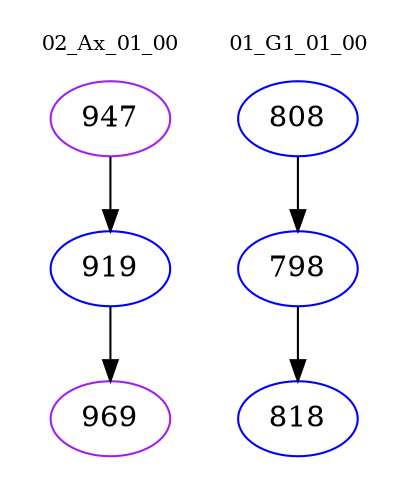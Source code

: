 digraph{
subgraph cluster_0 {
color = white
label = "02_Ax_01_00";
fontsize=10;
T0_947 [label="947", color="purple"]
T0_947 -> T0_919 [color="black"]
T0_919 [label="919", color="blue"]
T0_919 -> T0_969 [color="black"]
T0_969 [label="969", color="purple"]
}
subgraph cluster_1 {
color = white
label = "01_G1_01_00";
fontsize=10;
T1_808 [label="808", color="blue"]
T1_808 -> T1_798 [color="black"]
T1_798 [label="798", color="blue"]
T1_798 -> T1_818 [color="black"]
T1_818 [label="818", color="blue"]
}
}
